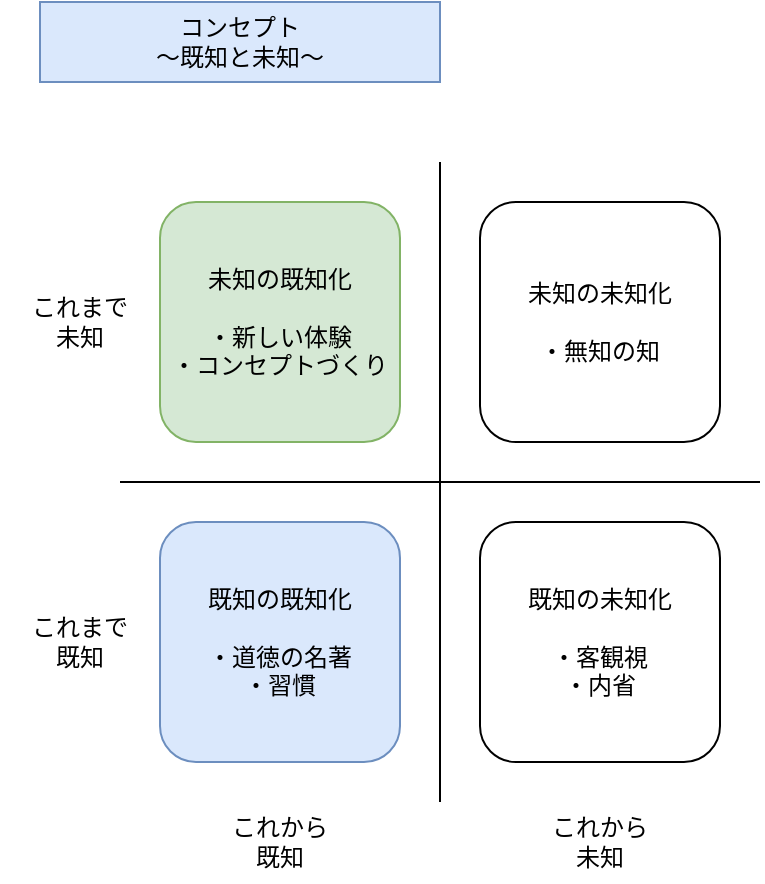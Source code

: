 <mxfile>
    <diagram name="ページ1" id="5z0QLxjCDmGpfmo5USfk">
        <mxGraphModel dx="998" dy="732" grid="1" gridSize="10" guides="1" tooltips="1" connect="1" arrows="1" fold="1" page="1" pageScale="1" pageWidth="1654" pageHeight="1169" math="0" shadow="0">
            <root>
                <mxCell id="0"/>
                <mxCell id="1" parent="0"/>
                <mxCell id="EhSUfmbXzbKoXt8E2dOw-1" value="コンセプト&lt;div&gt;～既知と未知～&lt;/div&gt;" style="text;html=1;align=center;verticalAlign=middle;whiteSpace=wrap;rounded=0;fillColor=#dae8fc;strokeColor=#6c8ebf;" parent="1" vertex="1">
                    <mxGeometry x="40" y="40" width="200" height="40" as="geometry"/>
                </mxCell>
                <mxCell id="EhSUfmbXzbKoXt8E2dOw-8" value="これまで&lt;div&gt;未知&lt;/div&gt;" style="text;html=1;align=center;verticalAlign=middle;whiteSpace=wrap;rounded=0;" parent="1" vertex="1">
                    <mxGeometry x="20" y="180" width="80" height="40" as="geometry"/>
                </mxCell>
                <mxCell id="EhSUfmbXzbKoXt8E2dOw-9" value="これまで&lt;div&gt;既知&lt;/div&gt;" style="text;html=1;align=center;verticalAlign=middle;whiteSpace=wrap;rounded=0;" parent="1" vertex="1">
                    <mxGeometry x="20" y="340" width="80" height="40" as="geometry"/>
                </mxCell>
                <mxCell id="EhSUfmbXzbKoXt8E2dOw-10" value="未知の既知化&lt;div&gt;&lt;font color=&quot;#000000&quot;&gt;&lt;br&gt;&lt;/font&gt;&lt;div&gt;&lt;font color=&quot;#000000&quot;&gt;・新しい体験&lt;/font&gt;&lt;/div&gt;&lt;div&gt;&lt;div&gt;・コンセプトづくり&lt;/div&gt;&lt;/div&gt;&lt;/div&gt;" style="rounded=1;whiteSpace=wrap;html=1;fillColor=#d5e8d4;strokeColor=#82b366;" parent="1" vertex="1">
                    <mxGeometry x="100" y="140" width="120" height="120" as="geometry"/>
                </mxCell>
                <mxCell id="EhSUfmbXzbKoXt8E2dOw-11" value="未知の未知化&lt;div&gt;&lt;font color=&quot;#000000&quot;&gt;&lt;br&gt;&lt;/font&gt;&lt;div&gt;・無知の知&lt;/div&gt;&lt;/div&gt;" style="rounded=1;whiteSpace=wrap;html=1;" parent="1" vertex="1">
                    <mxGeometry x="260" y="140" width="120" height="120" as="geometry"/>
                </mxCell>
                <mxCell id="EhSUfmbXzbKoXt8E2dOw-12" value="既知の既知化&lt;div&gt;&lt;font color=&quot;#000000&quot;&gt;&lt;br&gt;&lt;/font&gt;&lt;div&gt;・道徳の名著&lt;/div&gt;&lt;div&gt;・習慣&lt;/div&gt;&lt;/div&gt;" style="rounded=1;whiteSpace=wrap;html=1;fillColor=#dae8fc;strokeColor=#6c8ebf;" parent="1" vertex="1">
                    <mxGeometry x="100" y="300" width="120" height="120" as="geometry"/>
                </mxCell>
                <mxCell id="EhSUfmbXzbKoXt8E2dOw-13" value="既知の未知化&lt;div&gt;&lt;font color=&quot;#000000&quot;&gt;&lt;br&gt;&lt;/font&gt;&lt;div&gt;・客観視&lt;/div&gt;&lt;/div&gt;&lt;div&gt;・内省&lt;/div&gt;" style="rounded=1;whiteSpace=wrap;html=1;" parent="1" vertex="1">
                    <mxGeometry x="260" y="300" width="120" height="120" as="geometry"/>
                </mxCell>
                <mxCell id="2" value="これから&lt;br&gt;&lt;div&gt;未知&lt;/div&gt;" style="text;html=1;align=center;verticalAlign=middle;whiteSpace=wrap;rounded=0;" vertex="1" parent="1">
                    <mxGeometry x="280" y="440" width="80" height="40" as="geometry"/>
                </mxCell>
                <mxCell id="3" value="" style="endArrow=none;html=1;" edge="1" parent="1">
                    <mxGeometry width="50" height="50" relative="1" as="geometry">
                        <mxPoint x="80" y="280" as="sourcePoint"/>
                        <mxPoint x="400" y="280" as="targetPoint"/>
                    </mxGeometry>
                </mxCell>
                <mxCell id="4" value="" style="endArrow=none;html=1;" edge="1" parent="1">
                    <mxGeometry width="50" height="50" relative="1" as="geometry">
                        <mxPoint x="240" y="120" as="sourcePoint"/>
                        <mxPoint x="240" y="440" as="targetPoint"/>
                    </mxGeometry>
                </mxCell>
                <mxCell id="5" value="これから&lt;br&gt;&lt;div&gt;既知&lt;/div&gt;" style="text;html=1;align=center;verticalAlign=middle;whiteSpace=wrap;rounded=0;" vertex="1" parent="1">
                    <mxGeometry x="120" y="440" width="80" height="40" as="geometry"/>
                </mxCell>
            </root>
        </mxGraphModel>
    </diagram>
</mxfile>